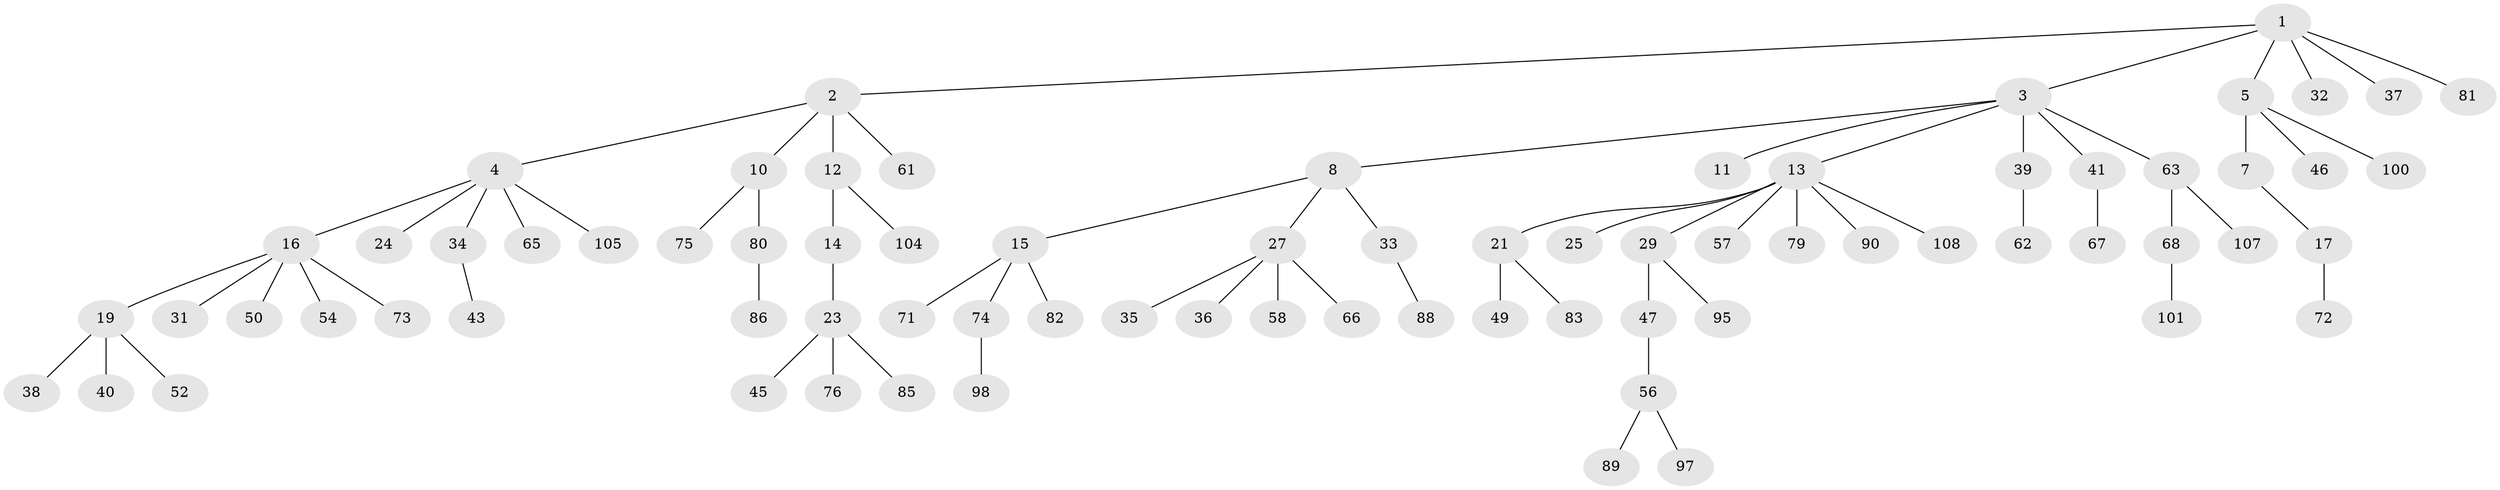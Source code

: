 // original degree distribution, {7: 0.009174311926605505, 5: 0.027522935779816515, 6: 0.01834862385321101, 4: 0.09174311926605505, 2: 0.25688073394495414, 1: 0.5229357798165137, 3: 0.06422018348623854, 8: 0.009174311926605505}
// Generated by graph-tools (version 1.1) at 2025/11/02/27/25 16:11:25]
// undirected, 76 vertices, 75 edges
graph export_dot {
graph [start="1"]
  node [color=gray90,style=filled];
  1 [super="+96"];
  2;
  3 [super="+26"];
  4 [super="+6"];
  5 [super="+22"];
  7 [super="+9"];
  8 [super="+70"];
  10 [super="+42"];
  11;
  12 [super="+53"];
  13 [super="+20"];
  14 [super="+99"];
  15 [super="+55"];
  16 [super="+18"];
  17;
  19 [super="+28"];
  21 [super="+30"];
  23 [super="+64"];
  24;
  25;
  27 [super="+106"];
  29 [super="+69"];
  31;
  32 [super="+44"];
  33 [super="+91"];
  34;
  35;
  36 [super="+84"];
  37 [super="+51"];
  38;
  39 [super="+48"];
  40;
  41;
  43 [super="+109"];
  45 [super="+103"];
  46 [super="+78"];
  47;
  49;
  50;
  52;
  54;
  56 [super="+59"];
  57;
  58 [super="+60"];
  61;
  62;
  63 [super="+93"];
  65;
  66;
  67 [super="+87"];
  68;
  71;
  72;
  73;
  74 [super="+77"];
  75;
  76;
  79;
  80;
  81;
  82;
  83 [super="+94"];
  85;
  86;
  88;
  89 [super="+102"];
  90 [super="+92"];
  95;
  97;
  98;
  100;
  101;
  104;
  105;
  107;
  108;
  1 -- 2;
  1 -- 3;
  1 -- 5;
  1 -- 32;
  1 -- 37;
  1 -- 81;
  2 -- 4;
  2 -- 10;
  2 -- 12;
  2 -- 61;
  3 -- 8;
  3 -- 11;
  3 -- 13;
  3 -- 39;
  3 -- 41;
  3 -- 63;
  4 -- 16;
  4 -- 34;
  4 -- 24;
  4 -- 65;
  4 -- 105;
  5 -- 7;
  5 -- 100;
  5 -- 46;
  7 -- 17;
  8 -- 15;
  8 -- 27;
  8 -- 33;
  10 -- 75;
  10 -- 80;
  12 -- 14;
  12 -- 104;
  13 -- 21;
  13 -- 25;
  13 -- 29;
  13 -- 57;
  13 -- 79;
  13 -- 90;
  13 -- 108;
  14 -- 23;
  15 -- 71;
  15 -- 74;
  15 -- 82;
  16 -- 31;
  16 -- 73;
  16 -- 50;
  16 -- 19;
  16 -- 54;
  17 -- 72;
  19 -- 40;
  19 -- 52;
  19 -- 38;
  21 -- 49;
  21 -- 83;
  23 -- 45;
  23 -- 76;
  23 -- 85;
  27 -- 35;
  27 -- 36;
  27 -- 58;
  27 -- 66;
  29 -- 47;
  29 -- 95;
  33 -- 88;
  34 -- 43;
  39 -- 62;
  41 -- 67;
  47 -- 56;
  56 -- 89;
  56 -- 97;
  63 -- 68;
  63 -- 107;
  68 -- 101;
  74 -- 98;
  80 -- 86;
}
